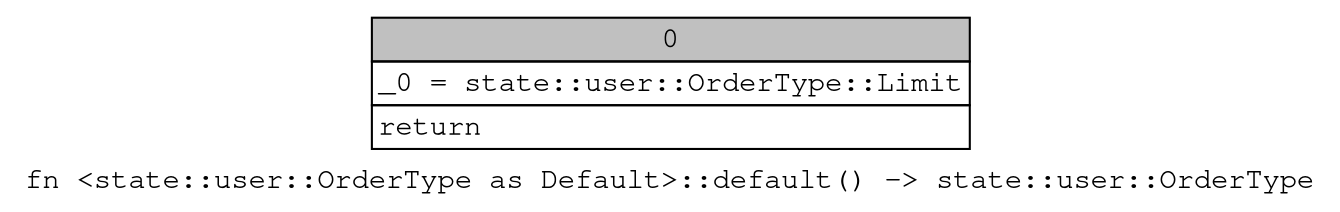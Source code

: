digraph Mir_0_18631 {
    graph [fontname="Courier, monospace"];
    node [fontname="Courier, monospace"];
    edge [fontname="Courier, monospace"];
    label=<fn &lt;state::user::OrderType as Default&gt;::default() -&gt; state::user::OrderType<br align="left"/>>;
    bb0__0_18631 [shape="none", label=<<table border="0" cellborder="1" cellspacing="0"><tr><td bgcolor="gray" align="center" colspan="1">0</td></tr><tr><td align="left" balign="left">_0 = state::user::OrderType::Limit<br/></td></tr><tr><td align="left">return</td></tr></table>>];
}
